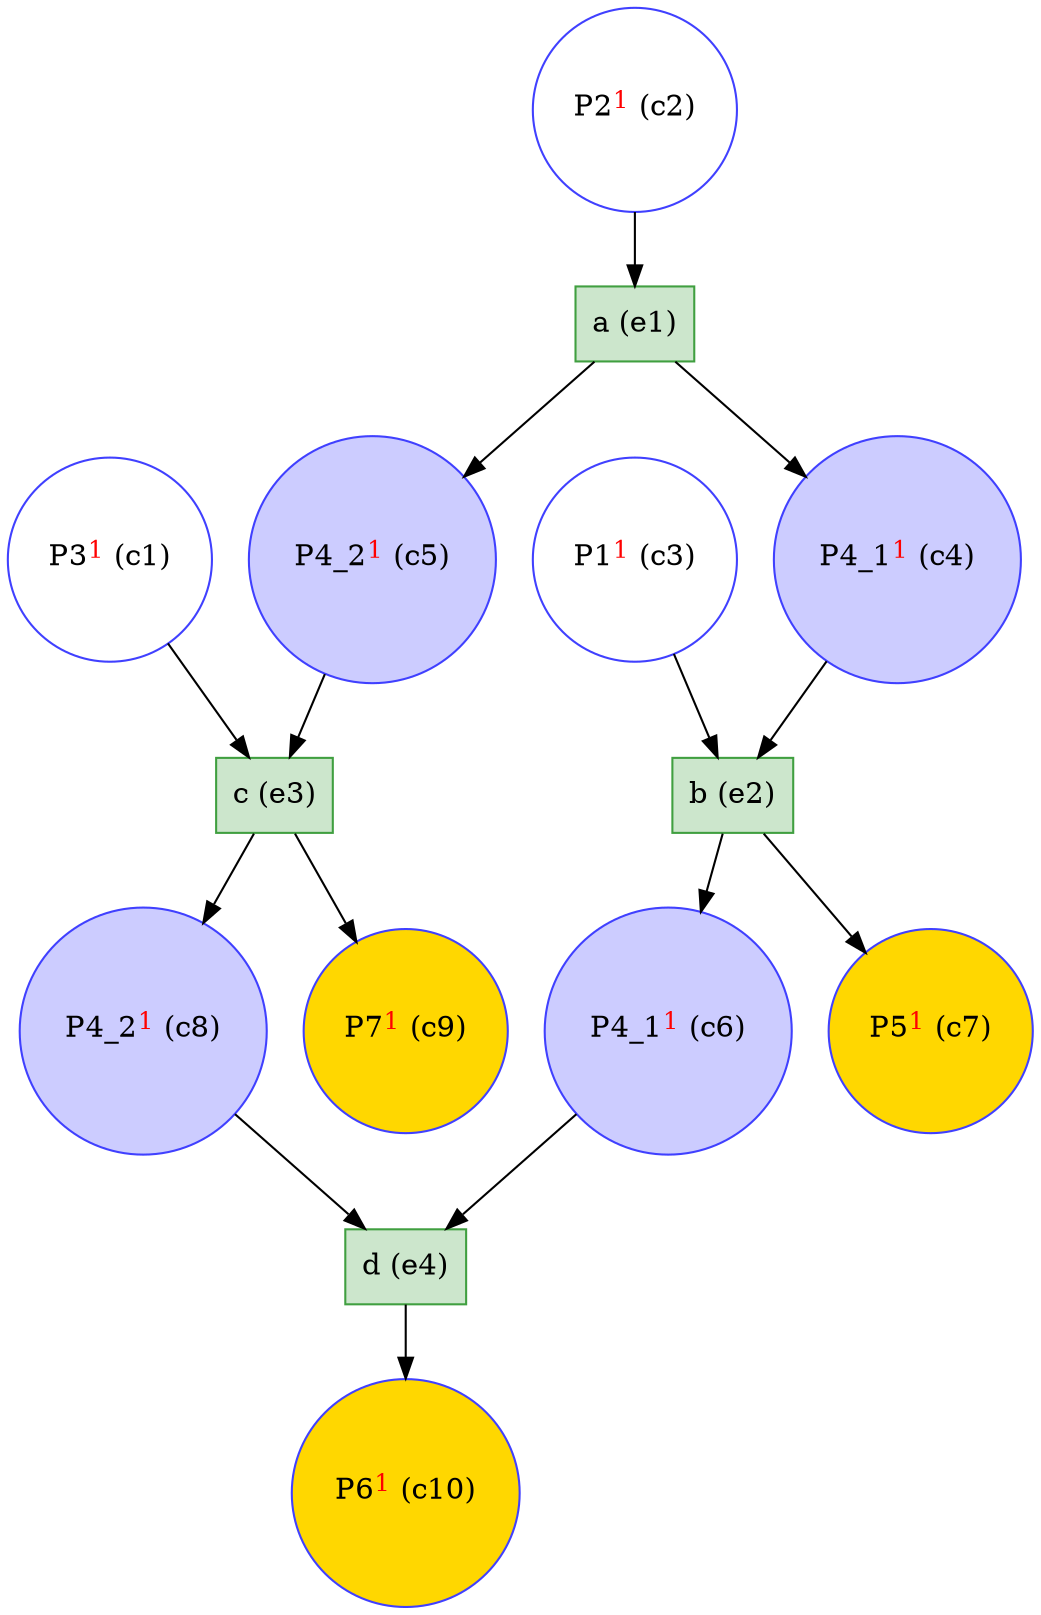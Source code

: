 digraph test {
  c1 -> e3;
  c2 -> e1;
  c3 -> e2;
  e1 -> c4;
  c4 -> e2;
  e1 -> c5;
  c5 -> e3;
  e2 -> c6;
  c6 -> e4;
  e2 -> c7;
  e3 -> c8;
  c8 -> e4;
  e3 -> c9;
  e4 -> c10;
  c1 [color="#4040ff" fillcolor="transparent" label= <P3<FONT COLOR="red"><SUP>1</SUP></FONT>&nbsp;(c1)> shape=circle style=filled];
  c2 [color="#4040ff" fillcolor="transparent" label= <P2<FONT COLOR="red"><SUP>1</SUP></FONT>&nbsp;(c2)> shape=circle style=filled];
  c3 [color="#4040ff" fillcolor="transparent" label= <P1<FONT COLOR="red"><SUP>1</SUP></FONT>&nbsp;(c3)> shape=circle style=filled];
  c4 [color="#4040ff" fillcolor="#ccccff" label= <P4_1<FONT COLOR="red"><SUP>1</SUP></FONT>&nbsp;(c4)> shape=circle style=filled];
  c5 [color="#4040ff" fillcolor="#ccccff" label= <P4_2<FONT COLOR="red"><SUP>1</SUP></FONT>&nbsp;(c5)> shape=circle style=filled];
  c6 [color="#4040ff" fillcolor="#ccccff" label= <P4_1<FONT COLOR="red"><SUP>1</SUP></FONT>&nbsp;(c6)> shape=circle style=filled];
  c7 [color="#4040ff" fillcolor="gold" label= <P5<FONT COLOR="red"><SUP>1</SUP></FONT>&nbsp;(c7)> shape=circle style=filled];
  c8 [color="#4040ff" fillcolor="#ccccff" label= <P4_2<FONT COLOR="red"><SUP>1</SUP></FONT>&nbsp;(c8)> shape=circle style=filled];
  c9 [color="#4040ff" fillcolor="gold" label= <P7<FONT COLOR="red"><SUP>1</SUP></FONT>&nbsp;(c9)> shape=circle style=filled];
  c10 [color="#4040ff" fillcolor="gold" label= <P6<FONT COLOR="red"><SUP>1</SUP></FONT>&nbsp;(c10)> shape=circle style=filled];
  e1 [color="#409f40" fillcolor="#cce6cc" label="a (e1)" shape=box style=filled];
  e2 [color="#409f40" fillcolor="#cce6cc" label="b (e2)" shape=box style=filled];
  e3 [color="#409f40" fillcolor="#cce6cc" label="c (e3)" shape=box style=filled];
  e4 [color="#409f40" fillcolor="#cce6cc" label="d (e4)" shape=box style=filled];
}
